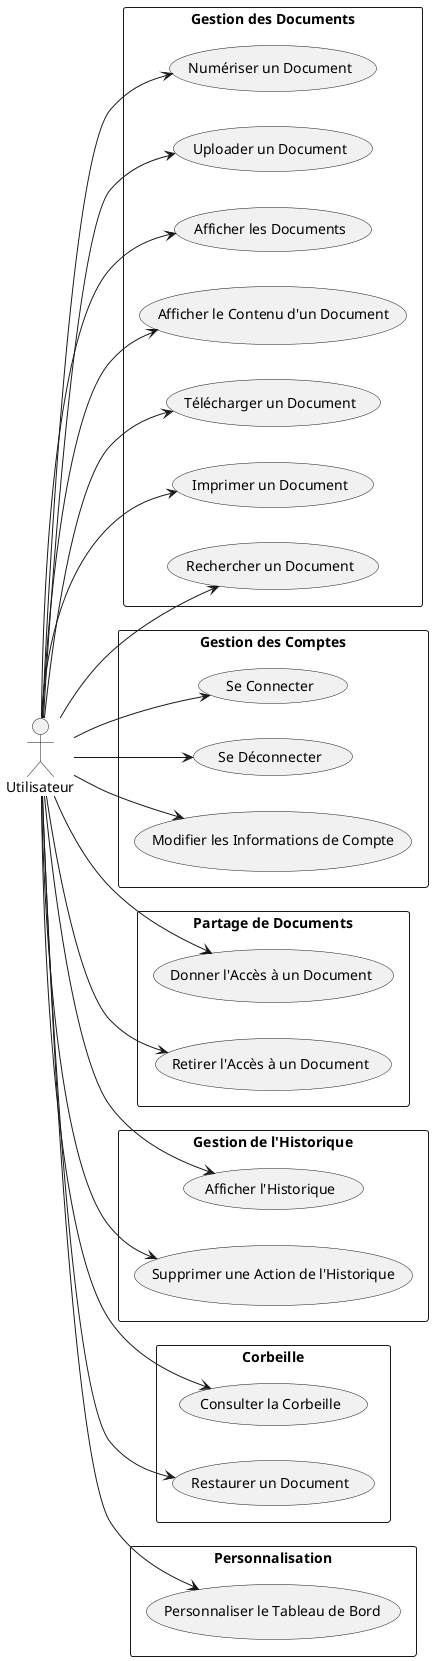 @startuml

actor Utilisateur

left to right direction

rectangle "Gestion des Documents" {
  usecase "Numériser un Document" as UC1
  usecase "Uploader un Document" as UC2
  usecase "Afficher les Documents" as UC3
  usecase "Afficher le Contenu d'un Document" as UC4
  usecase "Télécharger un Document" as UC5
  usecase "Imprimer un Document" as UC6
  usecase "Rechercher un Document" as UC7
}

rectangle "Gestion des Comptes" {
  usecase "Se Connecter" as UC8
  usecase "Se Déconnecter" as UC9
  usecase "Modifier les Informations de Compte" as UC10
}

rectangle "Partage de Documents" {
  usecase "Donner l'Accès à un Document" as UC11
  usecase "Retirer l'Accès à un Document" as UC12
}

rectangle "Gestion de l'Historique" {
  usecase "Afficher l'Historique" as UC13
  usecase "Supprimer une Action de l'Historique" as UC14
}

rectangle "Corbeille" {
  usecase "Consulter la Corbeille" as UC15
  usecase "Restaurer un Document" as UC16
}

rectangle "Personnalisation" {
  usecase "Personnaliser le Tableau de Bord" as UC17
}

Utilisateur --> UC1
Utilisateur --> UC2
Utilisateur --> UC3
Utilisateur --> UC4
Utilisateur --> UC5
Utilisateur --> UC6
Utilisateur --> UC7
Utilisateur --> UC8
Utilisateur --> UC9
Utilisateur --> UC10
Utilisateur --> UC11
Utilisateur --> UC12
Utilisateur --> UC13
Utilisateur --> UC14
Utilisateur --> UC15
Utilisateur --> UC16
Utilisateur --> UC17

@enduml
